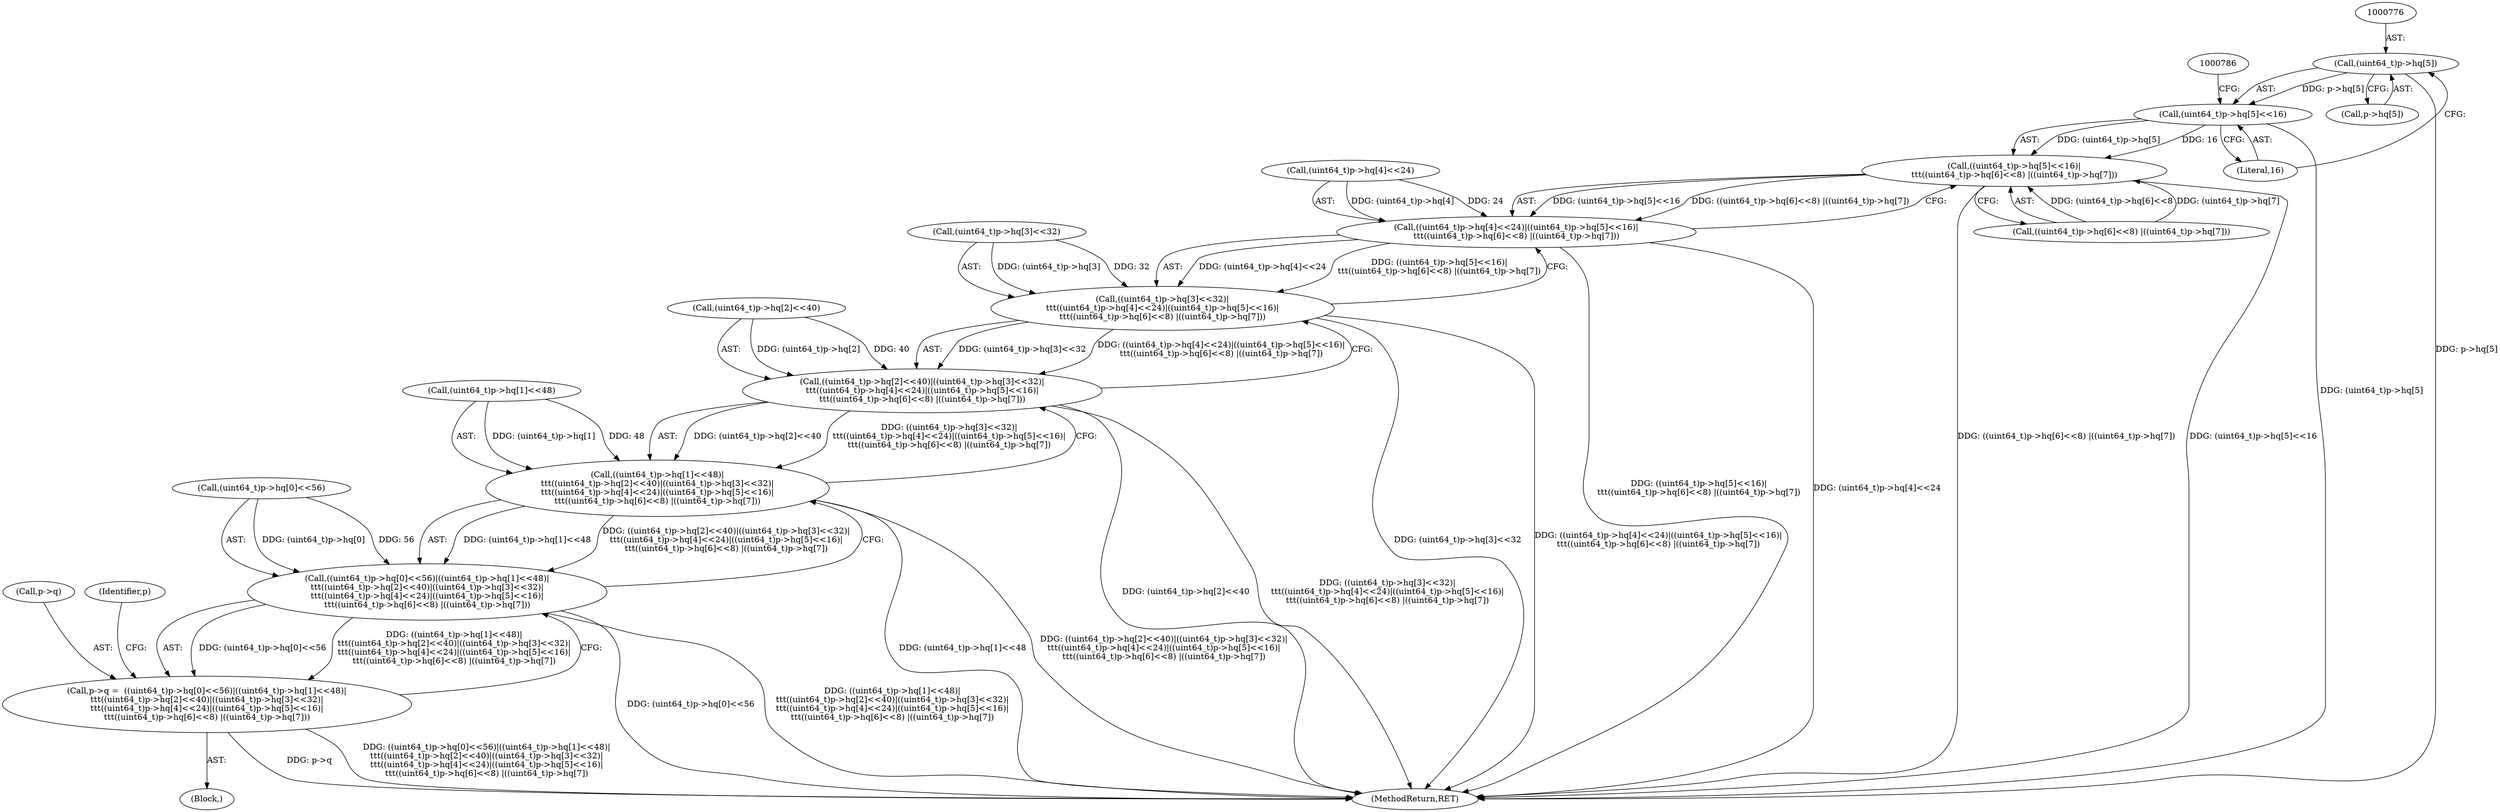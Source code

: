 digraph "0_file_59e63838913eee47f5c120a6c53d4565af638158@array" {
"1000775" [label="(Call,(uint64_t)p->hq[5])"];
"1000774" [label="(Call,(uint64_t)p->hq[5]<<16)"];
"1000773" [label="(Call,((uint64_t)p->hq[5]<<16)|\n\t\t\t((uint64_t)p->hq[6]<<8) |((uint64_t)p->hq[7]))"];
"1000763" [label="(Call,((uint64_t)p->hq[4]<<24)|((uint64_t)p->hq[5]<<16)|\n\t\t\t((uint64_t)p->hq[6]<<8) |((uint64_t)p->hq[7]))"];
"1000753" [label="(Call,((uint64_t)p->hq[3]<<32)|\n\t\t\t((uint64_t)p->hq[4]<<24)|((uint64_t)p->hq[5]<<16)|\n\t\t\t((uint64_t)p->hq[6]<<8) |((uint64_t)p->hq[7]))"];
"1000743" [label="(Call,((uint64_t)p->hq[2]<<40)|((uint64_t)p->hq[3]<<32)|\n\t\t\t((uint64_t)p->hq[4]<<24)|((uint64_t)p->hq[5]<<16)|\n\t\t\t((uint64_t)p->hq[6]<<8) |((uint64_t)p->hq[7]))"];
"1000733" [label="(Call,((uint64_t)p->hq[1]<<48)|\n\t\t\t((uint64_t)p->hq[2]<<40)|((uint64_t)p->hq[3]<<32)|\n\t\t\t((uint64_t)p->hq[4]<<24)|((uint64_t)p->hq[5]<<16)|\n\t\t\t((uint64_t)p->hq[6]<<8) |((uint64_t)p->hq[7]))"];
"1000723" [label="(Call,((uint64_t)p->hq[0]<<56)|((uint64_t)p->hq[1]<<48)|\n\t\t\t((uint64_t)p->hq[2]<<40)|((uint64_t)p->hq[3]<<32)|\n\t\t\t((uint64_t)p->hq[4]<<24)|((uint64_t)p->hq[5]<<16)|\n\t\t\t((uint64_t)p->hq[6]<<8) |((uint64_t)p->hq[7]))"];
"1000719" [label="(Call,p->q =  ((uint64_t)p->hq[0]<<56)|((uint64_t)p->hq[1]<<48)|\n\t\t\t((uint64_t)p->hq[2]<<40)|((uint64_t)p->hq[3]<<32)|\n\t\t\t((uint64_t)p->hq[4]<<24)|((uint64_t)p->hq[5]<<16)|\n\t\t\t((uint64_t)p->hq[6]<<8) |((uint64_t)p->hq[7]))"];
"1000723" [label="(Call,((uint64_t)p->hq[0]<<56)|((uint64_t)p->hq[1]<<48)|\n\t\t\t((uint64_t)p->hq[2]<<40)|((uint64_t)p->hq[3]<<32)|\n\t\t\t((uint64_t)p->hq[4]<<24)|((uint64_t)p->hq[5]<<16)|\n\t\t\t((uint64_t)p->hq[6]<<8) |((uint64_t)p->hq[7]))"];
"1000773" [label="(Call,((uint64_t)p->hq[5]<<16)|\n\t\t\t((uint64_t)p->hq[6]<<8) |((uint64_t)p->hq[7]))"];
"1000774" [label="(Call,(uint64_t)p->hq[5]<<16)"];
"1000753" [label="(Call,((uint64_t)p->hq[3]<<32)|\n\t\t\t((uint64_t)p->hq[4]<<24)|((uint64_t)p->hq[5]<<16)|\n\t\t\t((uint64_t)p->hq[6]<<8) |((uint64_t)p->hq[7]))"];
"1000720" [label="(Call,p->q)"];
"1000777" [label="(Call,p->hq[5])"];
"1000754" [label="(Call,(uint64_t)p->hq[3]<<32)"];
"1000782" [label="(Literal,16)"];
"1000719" [label="(Call,p->q =  ((uint64_t)p->hq[0]<<56)|((uint64_t)p->hq[1]<<48)|\n\t\t\t((uint64_t)p->hq[2]<<40)|((uint64_t)p->hq[3]<<32)|\n\t\t\t((uint64_t)p->hq[4]<<24)|((uint64_t)p->hq[5]<<16)|\n\t\t\t((uint64_t)p->hq[6]<<8) |((uint64_t)p->hq[7]))"];
"1000724" [label="(Call,(uint64_t)p->hq[0]<<56)"];
"1000783" [label="(Call,((uint64_t)p->hq[6]<<8) |((uint64_t)p->hq[7]))"];
"1000763" [label="(Call,((uint64_t)p->hq[4]<<24)|((uint64_t)p->hq[5]<<16)|\n\t\t\t((uint64_t)p->hq[6]<<8) |((uint64_t)p->hq[7]))"];
"1000775" [label="(Call,(uint64_t)p->hq[5])"];
"1000733" [label="(Call,((uint64_t)p->hq[1]<<48)|\n\t\t\t((uint64_t)p->hq[2]<<40)|((uint64_t)p->hq[3]<<32)|\n\t\t\t((uint64_t)p->hq[4]<<24)|((uint64_t)p->hq[5]<<16)|\n\t\t\t((uint64_t)p->hq[6]<<8) |((uint64_t)p->hq[7]))"];
"1000801" [label="(Identifier,p)"];
"1000909" [label="(MethodReturn,RET)"];
"1000743" [label="(Call,((uint64_t)p->hq[2]<<40)|((uint64_t)p->hq[3]<<32)|\n\t\t\t((uint64_t)p->hq[4]<<24)|((uint64_t)p->hq[5]<<16)|\n\t\t\t((uint64_t)p->hq[6]<<8) |((uint64_t)p->hq[7]))"];
"1000744" [label="(Call,(uint64_t)p->hq[2]<<40)"];
"1000764" [label="(Call,(uint64_t)p->hq[4]<<24)"];
"1000124" [label="(Block,)"];
"1000734" [label="(Call,(uint64_t)p->hq[1]<<48)"];
"1000775" -> "1000774"  [label="AST: "];
"1000775" -> "1000777"  [label="CFG: "];
"1000776" -> "1000775"  [label="AST: "];
"1000777" -> "1000775"  [label="AST: "];
"1000782" -> "1000775"  [label="CFG: "];
"1000775" -> "1000909"  [label="DDG: p->hq[5]"];
"1000775" -> "1000774"  [label="DDG: p->hq[5]"];
"1000774" -> "1000773"  [label="AST: "];
"1000774" -> "1000782"  [label="CFG: "];
"1000782" -> "1000774"  [label="AST: "];
"1000786" -> "1000774"  [label="CFG: "];
"1000774" -> "1000909"  [label="DDG: (uint64_t)p->hq[5]"];
"1000774" -> "1000773"  [label="DDG: (uint64_t)p->hq[5]"];
"1000774" -> "1000773"  [label="DDG: 16"];
"1000773" -> "1000763"  [label="AST: "];
"1000773" -> "1000783"  [label="CFG: "];
"1000783" -> "1000773"  [label="AST: "];
"1000763" -> "1000773"  [label="CFG: "];
"1000773" -> "1000909"  [label="DDG: ((uint64_t)p->hq[6]<<8) |((uint64_t)p->hq[7])"];
"1000773" -> "1000909"  [label="DDG: (uint64_t)p->hq[5]<<16"];
"1000773" -> "1000763"  [label="DDG: (uint64_t)p->hq[5]<<16"];
"1000773" -> "1000763"  [label="DDG: ((uint64_t)p->hq[6]<<8) |((uint64_t)p->hq[7])"];
"1000783" -> "1000773"  [label="DDG: (uint64_t)p->hq[6]<<8"];
"1000783" -> "1000773"  [label="DDG: (uint64_t)p->hq[7]"];
"1000763" -> "1000753"  [label="AST: "];
"1000764" -> "1000763"  [label="AST: "];
"1000753" -> "1000763"  [label="CFG: "];
"1000763" -> "1000909"  [label="DDG: ((uint64_t)p->hq[5]<<16)|\n\t\t\t((uint64_t)p->hq[6]<<8) |((uint64_t)p->hq[7])"];
"1000763" -> "1000909"  [label="DDG: (uint64_t)p->hq[4]<<24"];
"1000763" -> "1000753"  [label="DDG: (uint64_t)p->hq[4]<<24"];
"1000763" -> "1000753"  [label="DDG: ((uint64_t)p->hq[5]<<16)|\n\t\t\t((uint64_t)p->hq[6]<<8) |((uint64_t)p->hq[7])"];
"1000764" -> "1000763"  [label="DDG: (uint64_t)p->hq[4]"];
"1000764" -> "1000763"  [label="DDG: 24"];
"1000753" -> "1000743"  [label="AST: "];
"1000754" -> "1000753"  [label="AST: "];
"1000743" -> "1000753"  [label="CFG: "];
"1000753" -> "1000909"  [label="DDG: (uint64_t)p->hq[3]<<32"];
"1000753" -> "1000909"  [label="DDG: ((uint64_t)p->hq[4]<<24)|((uint64_t)p->hq[5]<<16)|\n\t\t\t((uint64_t)p->hq[6]<<8) |((uint64_t)p->hq[7])"];
"1000753" -> "1000743"  [label="DDG: (uint64_t)p->hq[3]<<32"];
"1000753" -> "1000743"  [label="DDG: ((uint64_t)p->hq[4]<<24)|((uint64_t)p->hq[5]<<16)|\n\t\t\t((uint64_t)p->hq[6]<<8) |((uint64_t)p->hq[7])"];
"1000754" -> "1000753"  [label="DDG: (uint64_t)p->hq[3]"];
"1000754" -> "1000753"  [label="DDG: 32"];
"1000743" -> "1000733"  [label="AST: "];
"1000744" -> "1000743"  [label="AST: "];
"1000733" -> "1000743"  [label="CFG: "];
"1000743" -> "1000909"  [label="DDG: (uint64_t)p->hq[2]<<40"];
"1000743" -> "1000909"  [label="DDG: ((uint64_t)p->hq[3]<<32)|\n\t\t\t((uint64_t)p->hq[4]<<24)|((uint64_t)p->hq[5]<<16)|\n\t\t\t((uint64_t)p->hq[6]<<8) |((uint64_t)p->hq[7])"];
"1000743" -> "1000733"  [label="DDG: (uint64_t)p->hq[2]<<40"];
"1000743" -> "1000733"  [label="DDG: ((uint64_t)p->hq[3]<<32)|\n\t\t\t((uint64_t)p->hq[4]<<24)|((uint64_t)p->hq[5]<<16)|\n\t\t\t((uint64_t)p->hq[6]<<8) |((uint64_t)p->hq[7])"];
"1000744" -> "1000743"  [label="DDG: (uint64_t)p->hq[2]"];
"1000744" -> "1000743"  [label="DDG: 40"];
"1000733" -> "1000723"  [label="AST: "];
"1000734" -> "1000733"  [label="AST: "];
"1000723" -> "1000733"  [label="CFG: "];
"1000733" -> "1000909"  [label="DDG: (uint64_t)p->hq[1]<<48"];
"1000733" -> "1000909"  [label="DDG: ((uint64_t)p->hq[2]<<40)|((uint64_t)p->hq[3]<<32)|\n\t\t\t((uint64_t)p->hq[4]<<24)|((uint64_t)p->hq[5]<<16)|\n\t\t\t((uint64_t)p->hq[6]<<8) |((uint64_t)p->hq[7])"];
"1000733" -> "1000723"  [label="DDG: (uint64_t)p->hq[1]<<48"];
"1000733" -> "1000723"  [label="DDG: ((uint64_t)p->hq[2]<<40)|((uint64_t)p->hq[3]<<32)|\n\t\t\t((uint64_t)p->hq[4]<<24)|((uint64_t)p->hq[5]<<16)|\n\t\t\t((uint64_t)p->hq[6]<<8) |((uint64_t)p->hq[7])"];
"1000734" -> "1000733"  [label="DDG: (uint64_t)p->hq[1]"];
"1000734" -> "1000733"  [label="DDG: 48"];
"1000723" -> "1000719"  [label="AST: "];
"1000724" -> "1000723"  [label="AST: "];
"1000719" -> "1000723"  [label="CFG: "];
"1000723" -> "1000909"  [label="DDG: (uint64_t)p->hq[0]<<56"];
"1000723" -> "1000909"  [label="DDG: ((uint64_t)p->hq[1]<<48)|\n\t\t\t((uint64_t)p->hq[2]<<40)|((uint64_t)p->hq[3]<<32)|\n\t\t\t((uint64_t)p->hq[4]<<24)|((uint64_t)p->hq[5]<<16)|\n\t\t\t((uint64_t)p->hq[6]<<8) |((uint64_t)p->hq[7])"];
"1000723" -> "1000719"  [label="DDG: (uint64_t)p->hq[0]<<56"];
"1000723" -> "1000719"  [label="DDG: ((uint64_t)p->hq[1]<<48)|\n\t\t\t((uint64_t)p->hq[2]<<40)|((uint64_t)p->hq[3]<<32)|\n\t\t\t((uint64_t)p->hq[4]<<24)|((uint64_t)p->hq[5]<<16)|\n\t\t\t((uint64_t)p->hq[6]<<8) |((uint64_t)p->hq[7])"];
"1000724" -> "1000723"  [label="DDG: (uint64_t)p->hq[0]"];
"1000724" -> "1000723"  [label="DDG: 56"];
"1000719" -> "1000124"  [label="AST: "];
"1000720" -> "1000719"  [label="AST: "];
"1000801" -> "1000719"  [label="CFG: "];
"1000719" -> "1000909"  [label="DDG: p->q"];
"1000719" -> "1000909"  [label="DDG: ((uint64_t)p->hq[0]<<56)|((uint64_t)p->hq[1]<<48)|\n\t\t\t((uint64_t)p->hq[2]<<40)|((uint64_t)p->hq[3]<<32)|\n\t\t\t((uint64_t)p->hq[4]<<24)|((uint64_t)p->hq[5]<<16)|\n\t\t\t((uint64_t)p->hq[6]<<8) |((uint64_t)p->hq[7])"];
}
